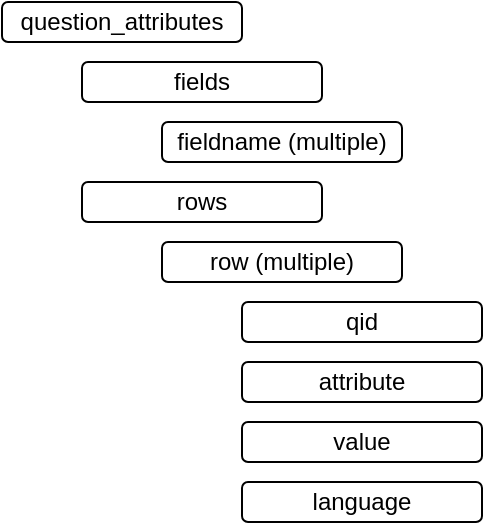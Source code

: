 <mxfile version="14.6.13" type="device"><diagram id="L-MTjIE9N2UnJ-xtKYU2" name="Page-1"><mxGraphModel dx="757" dy="1170" grid="1" gridSize="10" guides="1" tooltips="1" connect="1" arrows="1" fold="1" page="1" pageScale="1" pageWidth="850" pageHeight="1100" math="0" shadow="0"><root><mxCell id="0"/><mxCell id="1" parent="0"/><mxCell id="az_gxaeTPVw7gFZ4GBuN-1" value="question_attributes" style="rounded=1;whiteSpace=wrap;html=1;" vertex="1" parent="1"><mxGeometry x="160" y="40" width="120" height="20" as="geometry"/></mxCell><mxCell id="az_gxaeTPVw7gFZ4GBuN-2" value="fields" style="rounded=1;whiteSpace=wrap;html=1;" vertex="1" parent="1"><mxGeometry x="200" y="70" width="120" height="20" as="geometry"/></mxCell><mxCell id="az_gxaeTPVw7gFZ4GBuN-3" value="fieldname (multiple)" style="rounded=1;whiteSpace=wrap;html=1;" vertex="1" parent="1"><mxGeometry x="240" y="100" width="120" height="20" as="geometry"/></mxCell><mxCell id="az_gxaeTPVw7gFZ4GBuN-4" value="rows" style="rounded=1;whiteSpace=wrap;html=1;" vertex="1" parent="1"><mxGeometry x="200" y="130" width="120" height="20" as="geometry"/></mxCell><mxCell id="az_gxaeTPVw7gFZ4GBuN-5" value="row (multiple)" style="rounded=1;whiteSpace=wrap;html=1;" vertex="1" parent="1"><mxGeometry x="240" y="160" width="120" height="20" as="geometry"/></mxCell><mxCell id="az_gxaeTPVw7gFZ4GBuN-6" value="qid" style="rounded=1;whiteSpace=wrap;html=1;" vertex="1" parent="1"><mxGeometry x="280" y="190" width="120" height="20" as="geometry"/></mxCell><mxCell id="az_gxaeTPVw7gFZ4GBuN-8" value="attribute" style="rounded=1;whiteSpace=wrap;html=1;" vertex="1" parent="1"><mxGeometry x="280" y="220" width="120" height="20" as="geometry"/></mxCell><mxCell id="az_gxaeTPVw7gFZ4GBuN-9" value="value" style="rounded=1;whiteSpace=wrap;html=1;" vertex="1" parent="1"><mxGeometry x="280" y="250" width="120" height="20" as="geometry"/></mxCell><mxCell id="az_gxaeTPVw7gFZ4GBuN-10" value="language" style="rounded=1;whiteSpace=wrap;html=1;" vertex="1" parent="1"><mxGeometry x="280" y="280" width="120" height="20" as="geometry"/></mxCell></root></mxGraphModel></diagram></mxfile>